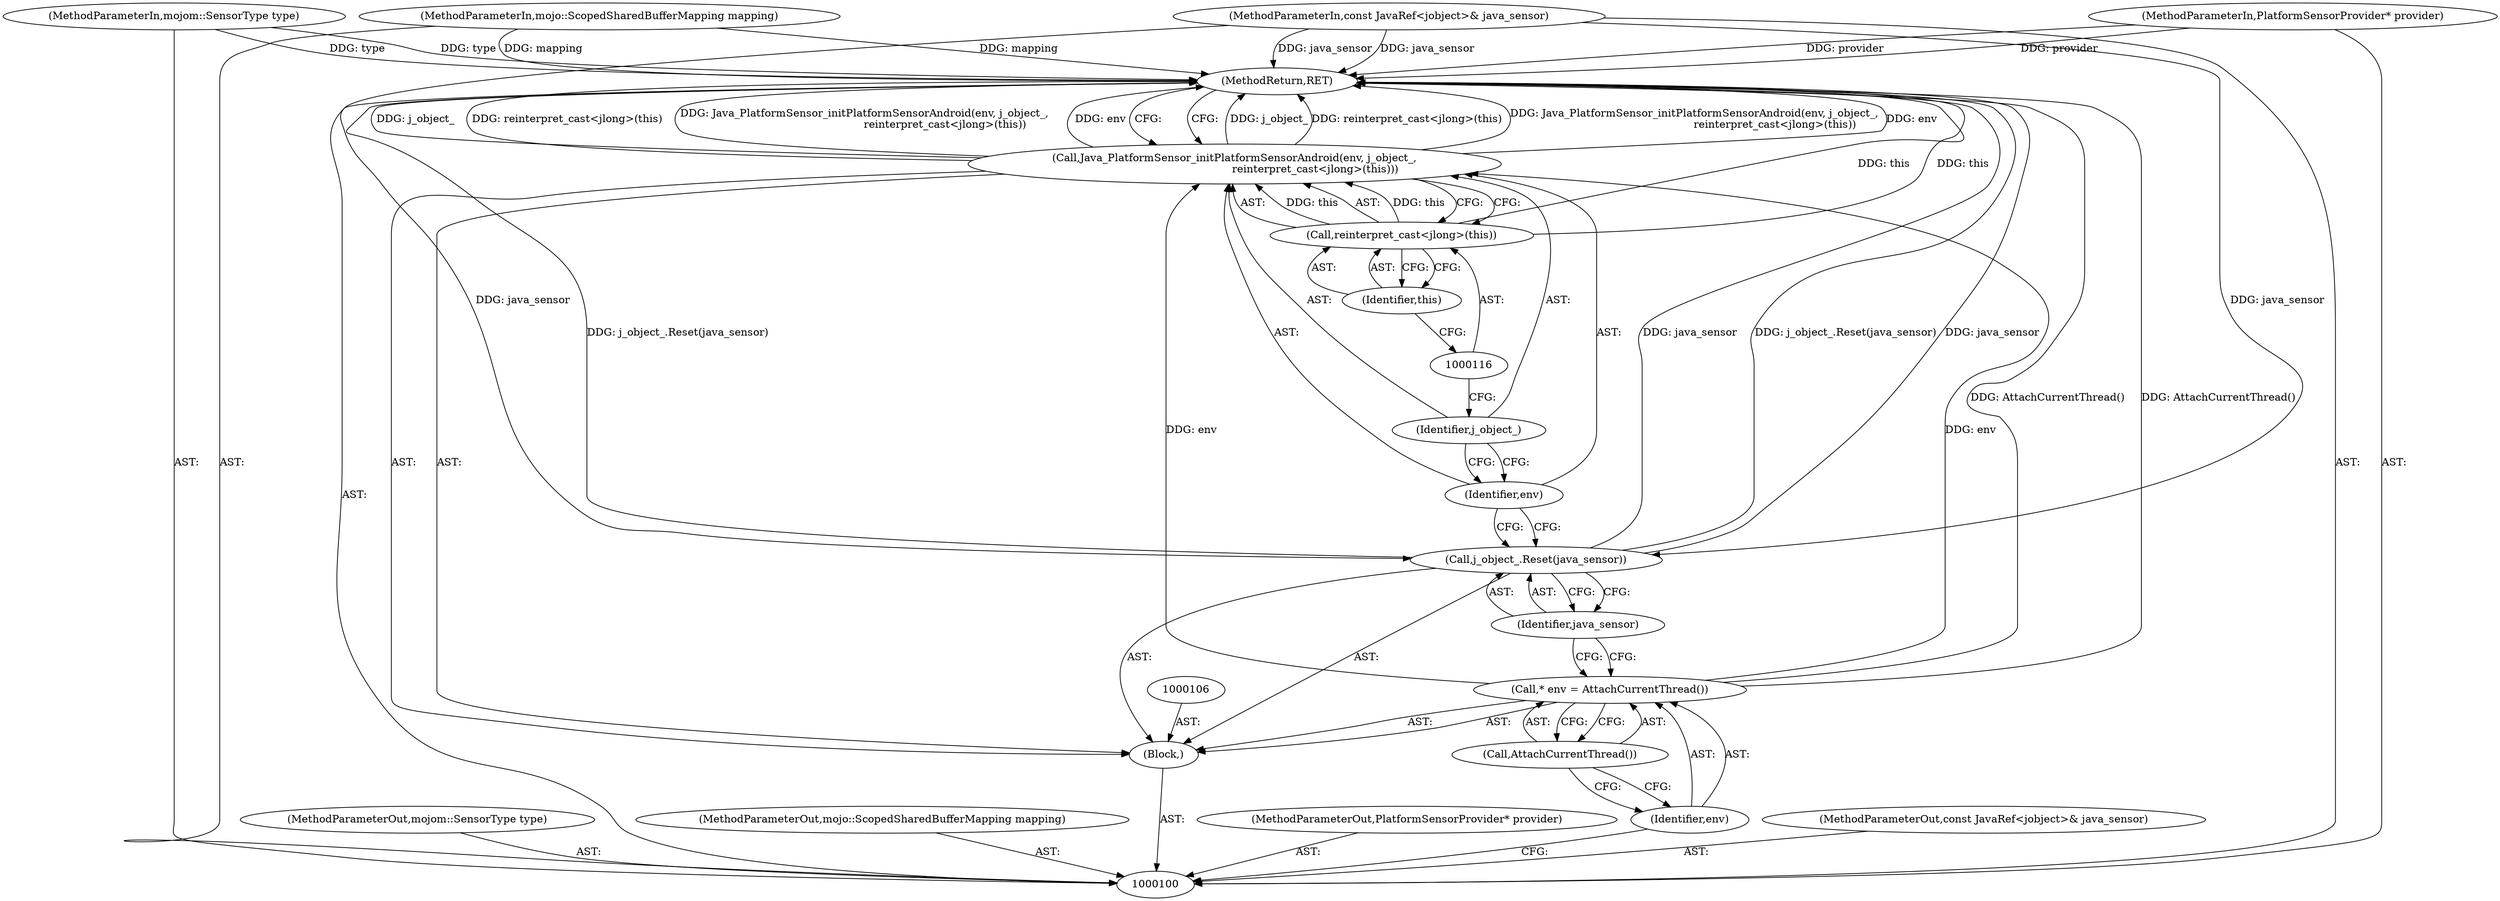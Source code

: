 digraph "1_Chrome_c0c8978849ac57e4ecd613ddc8ff7852a2054734_7" {
"1000118" [label="(MethodReturn,RET)"];
"1000112" [label="(Call,Java_PlatformSensor_initPlatformSensorAndroid(env, j_object_,\n                                                reinterpret_cast<jlong>(this)))"];
"1000113" [label="(Identifier,env)"];
"1000114" [label="(Identifier,j_object_)"];
"1000115" [label="(Call,reinterpret_cast<jlong>(this))"];
"1000117" [label="(Identifier,this)"];
"1000101" [label="(MethodParameterIn,mojom::SensorType type)"];
"1000151" [label="(MethodParameterOut,mojom::SensorType type)"];
"1000102" [label="(MethodParameterIn,mojo::ScopedSharedBufferMapping mapping)"];
"1000152" [label="(MethodParameterOut,mojo::ScopedSharedBufferMapping mapping)"];
"1000103" [label="(MethodParameterIn,PlatformSensorProvider* provider)"];
"1000153" [label="(MethodParameterOut,PlatformSensorProvider* provider)"];
"1000104" [label="(MethodParameterIn,const JavaRef<jobject>& java_sensor)"];
"1000154" [label="(MethodParameterOut,const JavaRef<jobject>& java_sensor)"];
"1000105" [label="(Block,)"];
"1000108" [label="(Identifier,env)"];
"1000109" [label="(Call,AttachCurrentThread())"];
"1000107" [label="(Call,* env = AttachCurrentThread())"];
"1000111" [label="(Identifier,java_sensor)"];
"1000110" [label="(Call,j_object_.Reset(java_sensor))"];
"1000118" -> "1000100"  [label="AST: "];
"1000118" -> "1000112"  [label="CFG: "];
"1000115" -> "1000118"  [label="DDG: this"];
"1000104" -> "1000118"  [label="DDG: java_sensor"];
"1000112" -> "1000118"  [label="DDG: j_object_"];
"1000112" -> "1000118"  [label="DDG: reinterpret_cast<jlong>(this)"];
"1000112" -> "1000118"  [label="DDG: Java_PlatformSensor_initPlatformSensorAndroid(env, j_object_,\n                                                reinterpret_cast<jlong>(this))"];
"1000112" -> "1000118"  [label="DDG: env"];
"1000103" -> "1000118"  [label="DDG: provider"];
"1000110" -> "1000118"  [label="DDG: java_sensor"];
"1000110" -> "1000118"  [label="DDG: j_object_.Reset(java_sensor)"];
"1000107" -> "1000118"  [label="DDG: AttachCurrentThread()"];
"1000102" -> "1000118"  [label="DDG: mapping"];
"1000101" -> "1000118"  [label="DDG: type"];
"1000112" -> "1000105"  [label="AST: "];
"1000112" -> "1000115"  [label="CFG: "];
"1000113" -> "1000112"  [label="AST: "];
"1000114" -> "1000112"  [label="AST: "];
"1000115" -> "1000112"  [label="AST: "];
"1000118" -> "1000112"  [label="CFG: "];
"1000112" -> "1000118"  [label="DDG: j_object_"];
"1000112" -> "1000118"  [label="DDG: reinterpret_cast<jlong>(this)"];
"1000112" -> "1000118"  [label="DDG: Java_PlatformSensor_initPlatformSensorAndroid(env, j_object_,\n                                                reinterpret_cast<jlong>(this))"];
"1000112" -> "1000118"  [label="DDG: env"];
"1000107" -> "1000112"  [label="DDG: env"];
"1000115" -> "1000112"  [label="DDG: this"];
"1000113" -> "1000112"  [label="AST: "];
"1000113" -> "1000110"  [label="CFG: "];
"1000114" -> "1000113"  [label="CFG: "];
"1000114" -> "1000112"  [label="AST: "];
"1000114" -> "1000113"  [label="CFG: "];
"1000116" -> "1000114"  [label="CFG: "];
"1000115" -> "1000112"  [label="AST: "];
"1000115" -> "1000117"  [label="CFG: "];
"1000116" -> "1000115"  [label="AST: "];
"1000117" -> "1000115"  [label="AST: "];
"1000112" -> "1000115"  [label="CFG: "];
"1000115" -> "1000118"  [label="DDG: this"];
"1000115" -> "1000112"  [label="DDG: this"];
"1000117" -> "1000115"  [label="AST: "];
"1000117" -> "1000116"  [label="CFG: "];
"1000115" -> "1000117"  [label="CFG: "];
"1000101" -> "1000100"  [label="AST: "];
"1000101" -> "1000118"  [label="DDG: type"];
"1000151" -> "1000100"  [label="AST: "];
"1000102" -> "1000100"  [label="AST: "];
"1000102" -> "1000118"  [label="DDG: mapping"];
"1000152" -> "1000100"  [label="AST: "];
"1000103" -> "1000100"  [label="AST: "];
"1000103" -> "1000118"  [label="DDG: provider"];
"1000153" -> "1000100"  [label="AST: "];
"1000104" -> "1000100"  [label="AST: "];
"1000104" -> "1000118"  [label="DDG: java_sensor"];
"1000104" -> "1000110"  [label="DDG: java_sensor"];
"1000154" -> "1000100"  [label="AST: "];
"1000105" -> "1000100"  [label="AST: "];
"1000106" -> "1000105"  [label="AST: "];
"1000107" -> "1000105"  [label="AST: "];
"1000110" -> "1000105"  [label="AST: "];
"1000112" -> "1000105"  [label="AST: "];
"1000108" -> "1000107"  [label="AST: "];
"1000108" -> "1000100"  [label="CFG: "];
"1000109" -> "1000108"  [label="CFG: "];
"1000109" -> "1000107"  [label="AST: "];
"1000109" -> "1000108"  [label="CFG: "];
"1000107" -> "1000109"  [label="CFG: "];
"1000107" -> "1000105"  [label="AST: "];
"1000107" -> "1000109"  [label="CFG: "];
"1000108" -> "1000107"  [label="AST: "];
"1000109" -> "1000107"  [label="AST: "];
"1000111" -> "1000107"  [label="CFG: "];
"1000107" -> "1000118"  [label="DDG: AttachCurrentThread()"];
"1000107" -> "1000112"  [label="DDG: env"];
"1000111" -> "1000110"  [label="AST: "];
"1000111" -> "1000107"  [label="CFG: "];
"1000110" -> "1000111"  [label="CFG: "];
"1000110" -> "1000105"  [label="AST: "];
"1000110" -> "1000111"  [label="CFG: "];
"1000111" -> "1000110"  [label="AST: "];
"1000113" -> "1000110"  [label="CFG: "];
"1000110" -> "1000118"  [label="DDG: java_sensor"];
"1000110" -> "1000118"  [label="DDG: j_object_.Reset(java_sensor)"];
"1000104" -> "1000110"  [label="DDG: java_sensor"];
}
